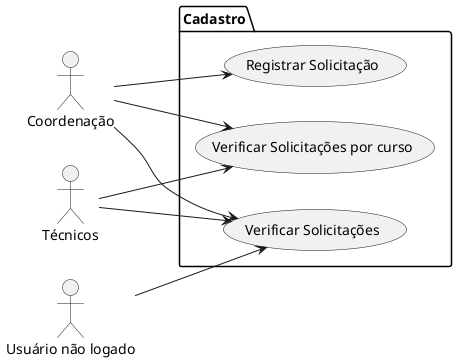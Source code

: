 @startuml
left to right direction
actor "Coordenação" as coordenacao
actor "Técnicos" as tecnicos
actor "Usuário não logado" as anonimo

package Cadastro {
  usecase "Registrar Solicitação" as UC1
  usecase "Verificar Solicitações por curso" as UC2
  usecase "Verificar Solicitações" as UC3
}
coordenacao --> UC1
coordenacao --> UC2
coordenacao --> UC3
tecnicos --> UC2
tecnicos --> UC3
anonimo --> UC3
@enduml
